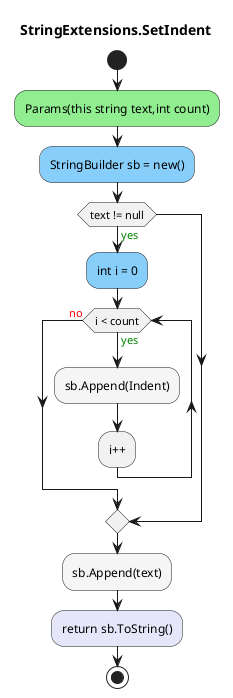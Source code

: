 @startuml StringExtensions.SetIndent
title StringExtensions.SetIndent
start
#LightGreen:Params(this string text,int count);
#LightSkyBlue:StringBuilder sb = new();
if (text != null) then (<color:green>yes)
        #LightSkyBlue:int i = 0;
        while (i < count) is (<color:green>yes)
            #WhiteSmoke:sb.Append(Indent);
        :i++;
        endwhile (<color:red>no)
endif
#WhiteSmoke:sb.Append(text);
#Lavender:return sb.ToString();
stop
@enduml
